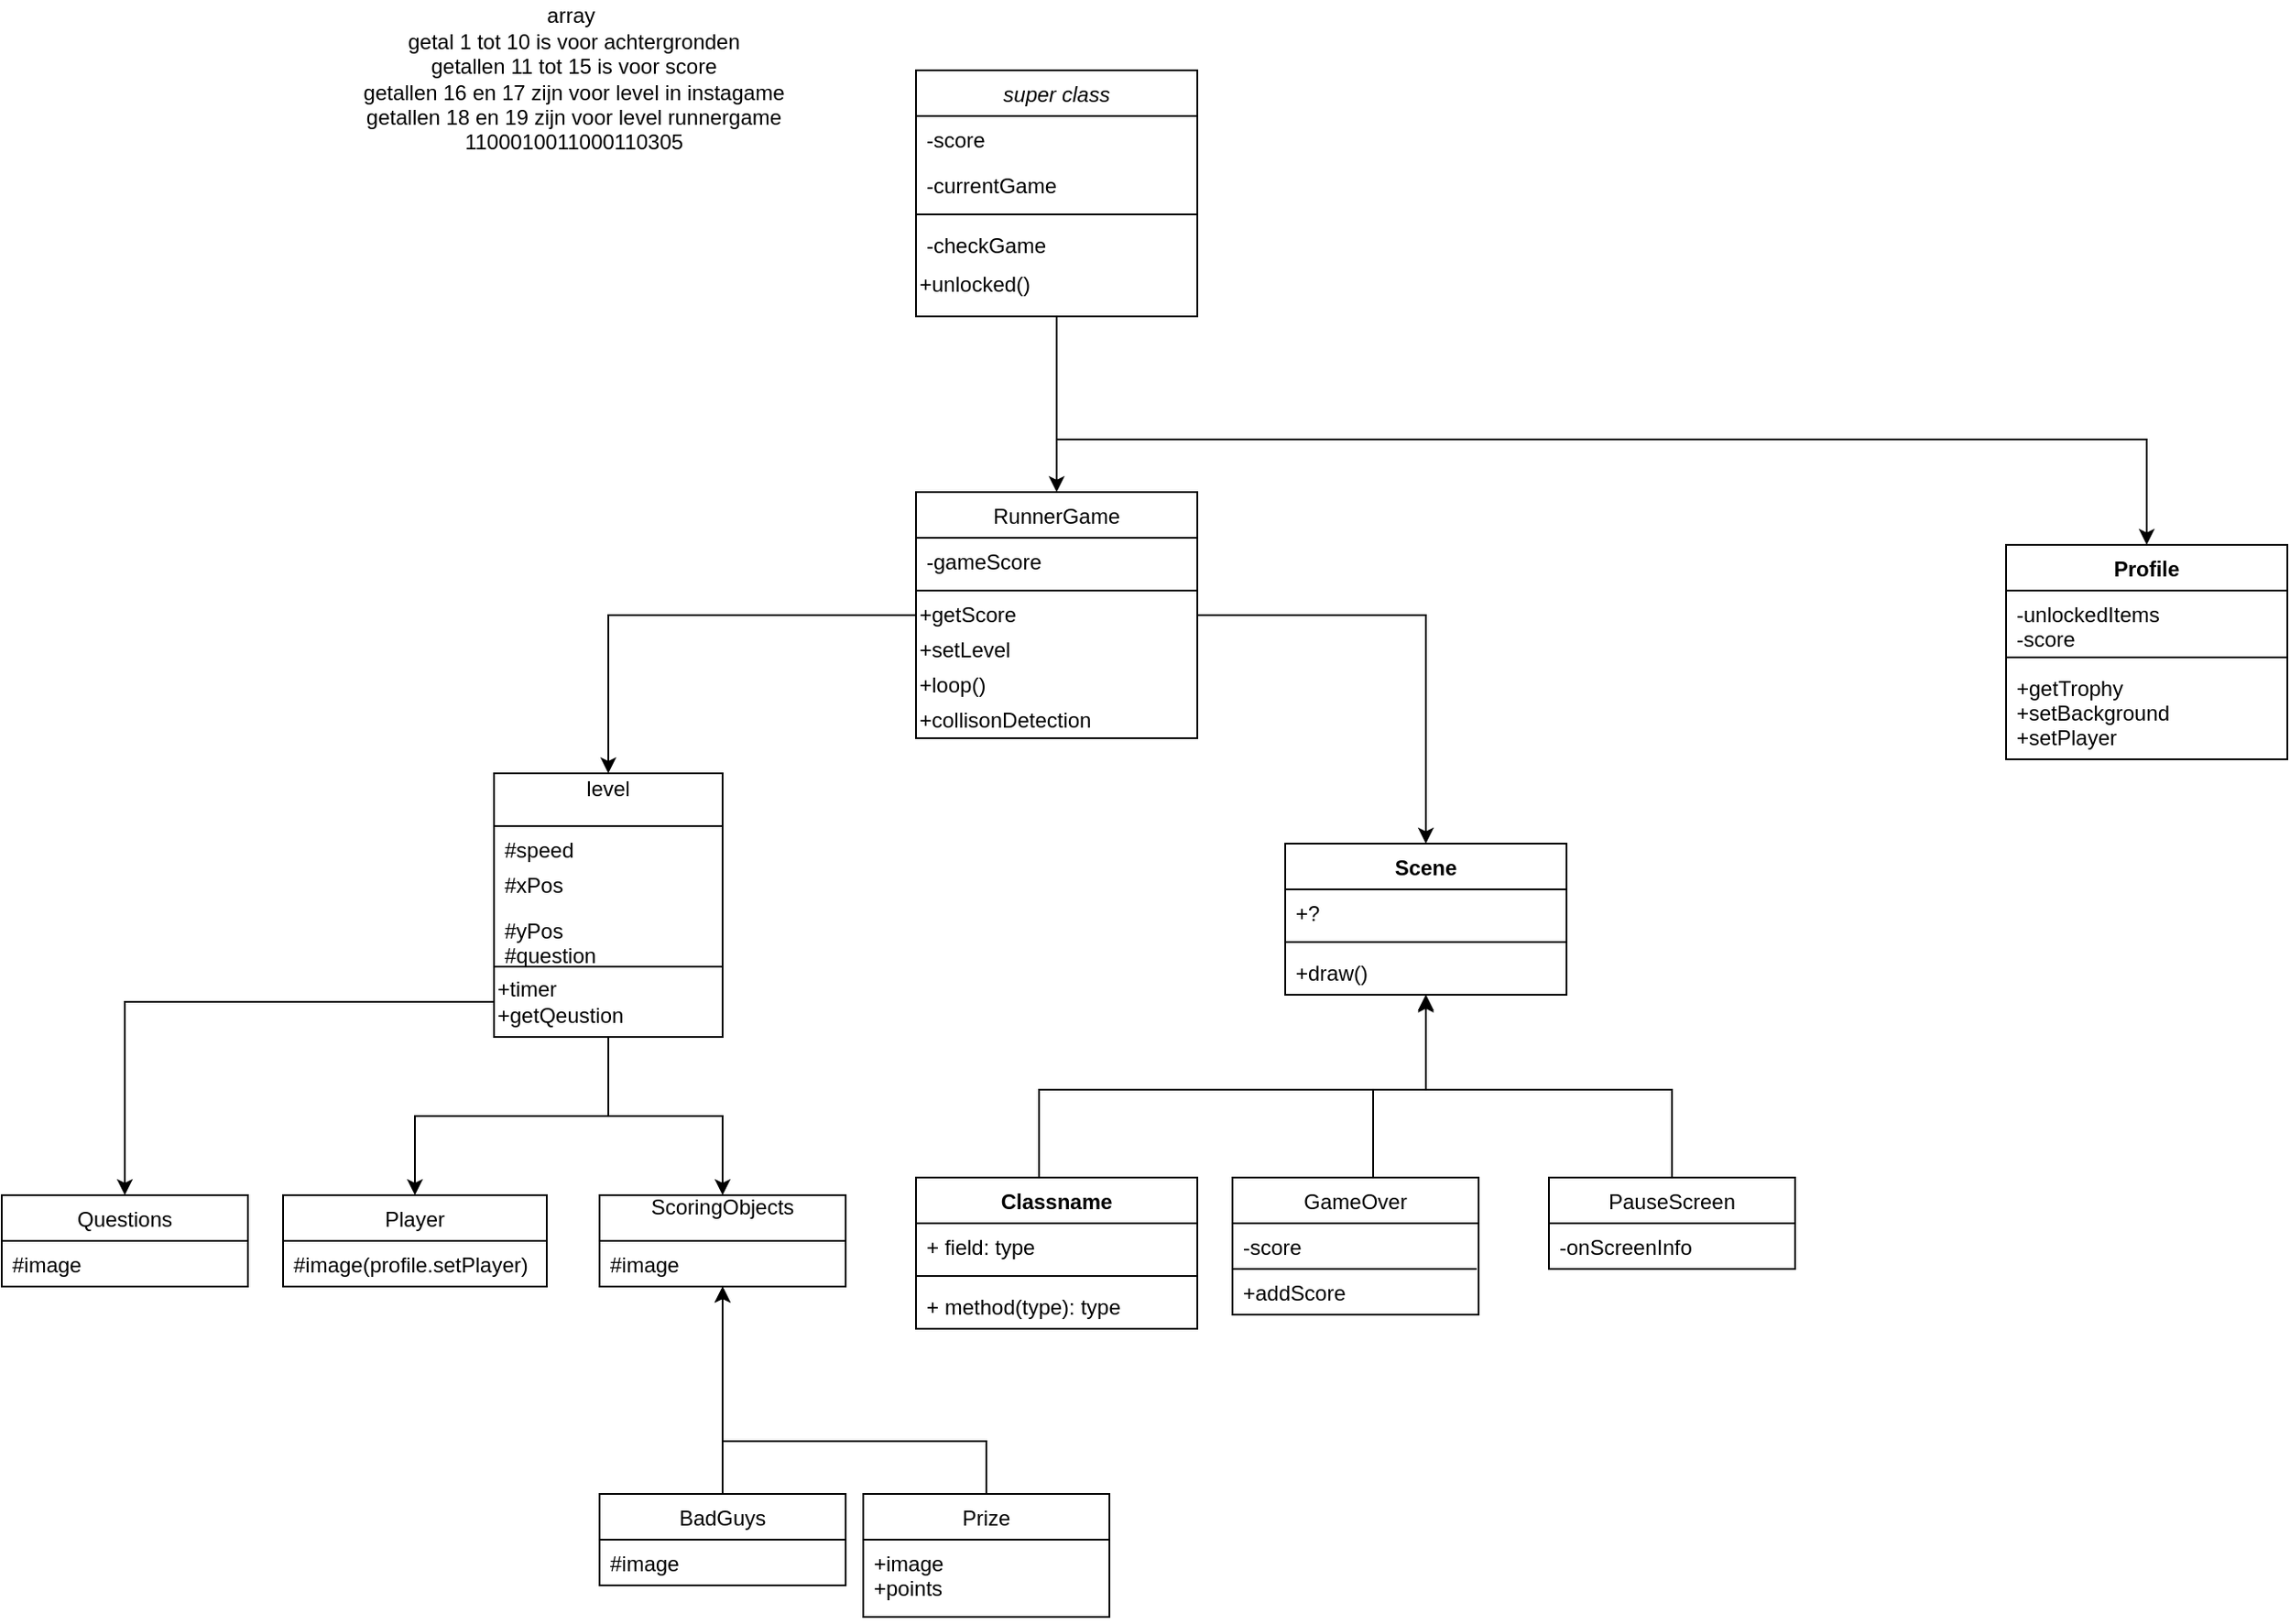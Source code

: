 <mxfile version="13.9.9" type="device"><diagram id="C5RBs43oDa-KdzZeNtuy" name="Page-1"><mxGraphModel dx="2100" dy="2117" grid="1" gridSize="10" guides="1" tooltips="1" connect="1" arrows="1" fold="1" page="1" pageScale="1" pageWidth="827" pageHeight="1169" math="0" shadow="0"><root><mxCell id="WIyWlLk6GJQsqaUBKTNV-0"/><mxCell id="WIyWlLk6GJQsqaUBKTNV-1" parent="WIyWlLk6GJQsqaUBKTNV-0"/><mxCell id="cmQwsddx_C2XrzfBOJdh-432" style="edgeStyle=orthogonalEdgeStyle;rounded=0;orthogonalLoop=1;jettySize=auto;html=1;" parent="WIyWlLk6GJQsqaUBKTNV-1" source="zkfFHV4jXpPFQw0GAbJ--0" target="cmQwsddx_C2XrzfBOJdh-428" edge="1"><mxGeometry relative="1" as="geometry"><Array as="points"><mxPoint x="250" y="20"/><mxPoint x="870" y="20"/></Array></mxGeometry></mxCell><mxCell id="woW7bSK3TskyziPOlXTt-42" style="edgeStyle=orthogonalEdgeStyle;rounded=0;orthogonalLoop=1;jettySize=auto;html=1;entryX=0.5;entryY=0;entryDx=0;entryDy=0;" parent="WIyWlLk6GJQsqaUBKTNV-1" source="zkfFHV4jXpPFQw0GAbJ--0" target="zkfFHV4jXpPFQw0GAbJ--13" edge="1"><mxGeometry relative="1" as="geometry"><Array as="points"><mxPoint x="250" y="-30"/><mxPoint x="250" y="-30"/></Array></mxGeometry></mxCell><mxCell id="zkfFHV4jXpPFQw0GAbJ--0" value="super class" style="swimlane;fontStyle=2;align=center;verticalAlign=top;childLayout=stackLayout;horizontal=1;startSize=26;horizontalStack=0;resizeParent=1;resizeLast=0;collapsible=1;marginBottom=0;rounded=0;shadow=0;strokeWidth=1;" parent="WIyWlLk6GJQsqaUBKTNV-1" vertex="1"><mxGeometry x="170" y="-190" width="160" height="140" as="geometry"><mxRectangle x="180" y="40" width="160" height="26" as="alternateBounds"/></mxGeometry></mxCell><mxCell id="zkfFHV4jXpPFQw0GAbJ--1" value="-score" style="text;align=left;verticalAlign=top;spacingLeft=4;spacingRight=4;overflow=hidden;rotatable=0;points=[[0,0.5],[1,0.5]];portConstraint=eastwest;" parent="zkfFHV4jXpPFQw0GAbJ--0" vertex="1"><mxGeometry y="26" width="160" height="26" as="geometry"/></mxCell><mxCell id="zkfFHV4jXpPFQw0GAbJ--2" value="-currentGame" style="text;align=left;verticalAlign=top;spacingLeft=4;spacingRight=4;overflow=hidden;rotatable=0;points=[[0,0.5],[1,0.5]];portConstraint=eastwest;rounded=0;shadow=0;html=0;" parent="zkfFHV4jXpPFQw0GAbJ--0" vertex="1"><mxGeometry y="52" width="160" height="26" as="geometry"/></mxCell><mxCell id="zkfFHV4jXpPFQw0GAbJ--4" value="" style="line;html=1;strokeWidth=1;align=left;verticalAlign=middle;spacingTop=-1;spacingLeft=3;spacingRight=3;rotatable=0;labelPosition=right;points=[];portConstraint=eastwest;" parent="zkfFHV4jXpPFQw0GAbJ--0" vertex="1"><mxGeometry y="78" width="160" height="8" as="geometry"/></mxCell><mxCell id="zkfFHV4jXpPFQw0GAbJ--5" value="-checkGame" style="text;align=left;verticalAlign=top;spacingLeft=4;spacingRight=4;overflow=hidden;rotatable=0;points=[[0,0.5],[1,0.5]];portConstraint=eastwest;" parent="zkfFHV4jXpPFQw0GAbJ--0" vertex="1"><mxGeometry y="86" width="160" height="26" as="geometry"/></mxCell><mxCell id="N8Upb9boHPWm8cPUTM1o-6" value="&lt;div style=&quot;&quot;&gt;&lt;span&gt;+unlocked()&lt;/span&gt;&lt;/div&gt;" style="text;html=1;strokeColor=none;fillColor=none;align=left;verticalAlign=middle;whiteSpace=wrap;rounded=0;" parent="zkfFHV4jXpPFQw0GAbJ--0" vertex="1"><mxGeometry y="112" width="160" height="20" as="geometry"/></mxCell><mxCell id="woW7bSK3TskyziPOlXTt-59" style="edgeStyle=orthogonalEdgeStyle;rounded=0;orthogonalLoop=1;jettySize=auto;html=1;entryX=0.5;entryY=0;entryDx=0;entryDy=0;" parent="WIyWlLk6GJQsqaUBKTNV-1" source="zkfFHV4jXpPFQw0GAbJ--13" target="cmQwsddx_C2XrzfBOJdh-424" edge="1"><mxGeometry relative="1" as="geometry"/></mxCell><mxCell id="rzgXVc5OYbUbA2qKZ6S_-12" style="edgeStyle=orthogonalEdgeStyle;rounded=0;orthogonalLoop=1;jettySize=auto;html=1;" edge="1" parent="WIyWlLk6GJQsqaUBKTNV-1" source="zkfFHV4jXpPFQw0GAbJ--13" target="woW7bSK3TskyziPOlXTt-25"><mxGeometry relative="1" as="geometry"/></mxCell><mxCell id="zkfFHV4jXpPFQw0GAbJ--13" value="RunnerGame" style="swimlane;fontStyle=0;align=center;verticalAlign=top;childLayout=stackLayout;horizontal=1;startSize=26;horizontalStack=0;resizeParent=1;resizeLast=0;collapsible=1;marginBottom=0;rounded=0;shadow=0;strokeWidth=1;" parent="WIyWlLk6GJQsqaUBKTNV-1" vertex="1"><mxGeometry x="170" y="50" width="160" height="140" as="geometry"><mxRectangle x="340" y="380" width="170" height="26" as="alternateBounds"/></mxGeometry></mxCell><mxCell id="zkfFHV4jXpPFQw0GAbJ--14" value="-gameScore" style="text;align=left;verticalAlign=top;spacingLeft=4;spacingRight=4;overflow=hidden;rotatable=0;points=[[0,0.5],[1,0.5]];portConstraint=eastwest;" parent="zkfFHV4jXpPFQw0GAbJ--13" vertex="1"><mxGeometry y="26" width="160" height="26" as="geometry"/></mxCell><mxCell id="zkfFHV4jXpPFQw0GAbJ--15" value="" style="line;html=1;strokeWidth=1;align=left;verticalAlign=middle;spacingTop=-1;spacingLeft=3;spacingRight=3;rotatable=0;labelPosition=right;points=[];portConstraint=eastwest;" parent="zkfFHV4jXpPFQw0GAbJ--13" vertex="1"><mxGeometry y="52" width="160" height="8" as="geometry"/></mxCell><mxCell id="woW7bSK3TskyziPOlXTt-0" value="+getScore" style="text;html=1;align=left;verticalAlign=middle;resizable=0;points=[];autosize=1;" parent="zkfFHV4jXpPFQw0GAbJ--13" vertex="1"><mxGeometry y="60" width="160" height="20" as="geometry"/></mxCell><mxCell id="woW7bSK3TskyziPOlXTt-1" value="+setLevel" style="text;html=1;align=left;verticalAlign=middle;resizable=0;points=[];autosize=1;" parent="zkfFHV4jXpPFQw0GAbJ--13" vertex="1"><mxGeometry y="80" width="160" height="20" as="geometry"/></mxCell><mxCell id="woW7bSK3TskyziPOlXTt-65" value="+loop()" style="text;html=1;align=left;verticalAlign=middle;resizable=0;points=[];autosize=1;" parent="zkfFHV4jXpPFQw0GAbJ--13" vertex="1"><mxGeometry y="100" width="160" height="20" as="geometry"/></mxCell><mxCell id="woW7bSK3TskyziPOlXTt-66" value="+collisonDetection" style="text;html=1;align=left;verticalAlign=middle;resizable=0;points=[];autosize=1;" parent="zkfFHV4jXpPFQw0GAbJ--13" vertex="1"><mxGeometry y="120" width="160" height="20" as="geometry"/></mxCell><mxCell id="cmQwsddx_C2XrzfBOJdh-424" value="Scene" style="swimlane;fontStyle=1;align=center;verticalAlign=top;childLayout=stackLayout;horizontal=1;startSize=26;horizontalStack=0;resizeParent=1;resizeParentMax=0;resizeLast=0;collapsible=1;marginBottom=0;" parent="WIyWlLk6GJQsqaUBKTNV-1" vertex="1"><mxGeometry x="380" y="250" width="160" height="86" as="geometry"/></mxCell><mxCell id="cmQwsddx_C2XrzfBOJdh-425" value="+?" style="text;strokeColor=none;fillColor=none;align=left;verticalAlign=top;spacingLeft=4;spacingRight=4;overflow=hidden;rotatable=0;points=[[0,0.5],[1,0.5]];portConstraint=eastwest;" parent="cmQwsddx_C2XrzfBOJdh-424" vertex="1"><mxGeometry y="26" width="160" height="26" as="geometry"/></mxCell><mxCell id="cmQwsddx_C2XrzfBOJdh-426" value="" style="line;strokeWidth=1;fillColor=none;align=left;verticalAlign=middle;spacingTop=-1;spacingLeft=3;spacingRight=3;rotatable=0;labelPosition=right;points=[];portConstraint=eastwest;" parent="cmQwsddx_C2XrzfBOJdh-424" vertex="1"><mxGeometry y="52" width="160" height="8" as="geometry"/></mxCell><mxCell id="cmQwsddx_C2XrzfBOJdh-427" value="+draw()" style="text;strokeColor=none;fillColor=none;align=left;verticalAlign=top;spacingLeft=4;spacingRight=4;overflow=hidden;rotatable=0;points=[[0,0.5],[1,0.5]];portConstraint=eastwest;" parent="cmQwsddx_C2XrzfBOJdh-424" vertex="1"><mxGeometry y="60" width="160" height="26" as="geometry"/></mxCell><mxCell id="cmQwsddx_C2XrzfBOJdh-428" value="Profile" style="swimlane;fontStyle=1;align=center;verticalAlign=top;childLayout=stackLayout;horizontal=1;startSize=26;horizontalStack=0;resizeParent=1;resizeParentMax=0;resizeLast=0;collapsible=1;marginBottom=0;" parent="WIyWlLk6GJQsqaUBKTNV-1" vertex="1"><mxGeometry x="790" y="80" width="160" height="122" as="geometry"/></mxCell><mxCell id="cmQwsddx_C2XrzfBOJdh-429" value="-unlockedItems&#10;-score" style="text;strokeColor=none;fillColor=none;align=left;verticalAlign=top;spacingLeft=4;spacingRight=4;overflow=hidden;rotatable=0;points=[[0,0.5],[1,0.5]];portConstraint=eastwest;" parent="cmQwsddx_C2XrzfBOJdh-428" vertex="1"><mxGeometry y="26" width="160" height="34" as="geometry"/></mxCell><mxCell id="cmQwsddx_C2XrzfBOJdh-430" value="" style="line;strokeWidth=1;fillColor=none;align=left;verticalAlign=middle;spacingTop=-1;spacingLeft=3;spacingRight=3;rotatable=0;labelPosition=right;points=[];portConstraint=eastwest;" parent="cmQwsddx_C2XrzfBOJdh-428" vertex="1"><mxGeometry y="60" width="160" height="8" as="geometry"/></mxCell><mxCell id="cmQwsddx_C2XrzfBOJdh-431" value="+getTrophy&#10;+setBackground&#10;+setPlayer" style="text;strokeColor=none;fillColor=none;align=left;verticalAlign=top;spacingLeft=4;spacingRight=4;overflow=hidden;rotatable=0;points=[[0,0.5],[1,0.5]];portConstraint=eastwest;" parent="cmQwsddx_C2XrzfBOJdh-428" vertex="1"><mxGeometry y="68" width="160" height="54" as="geometry"/></mxCell><mxCell id="cmQwsddx_C2XrzfBOJdh-437" value="Player" style="swimlane;fontStyle=0;childLayout=stackLayout;horizontal=1;startSize=26;fillColor=none;horizontalStack=0;resizeParent=1;resizeParentMax=0;resizeLast=0;collapsible=1;marginBottom=0;" parent="WIyWlLk6GJQsqaUBKTNV-1" vertex="1"><mxGeometry x="-190" y="450" width="150" height="52" as="geometry"/></mxCell><mxCell id="cmQwsddx_C2XrzfBOJdh-438" value="#image(profile.setPlayer)" style="text;strokeColor=none;fillColor=none;align=left;verticalAlign=top;spacingLeft=4;spacingRight=4;overflow=hidden;rotatable=0;points=[[0,0.5],[1,0.5]];portConstraint=eastwest;" parent="cmQwsddx_C2XrzfBOJdh-437" vertex="1"><mxGeometry y="26" width="150" height="26" as="geometry"/></mxCell><mxCell id="cmQwsddx_C2XrzfBOJdh-441" value="ScoringObjects&#10;" style="swimlane;fontStyle=0;childLayout=stackLayout;horizontal=1;startSize=26;fillColor=none;horizontalStack=0;resizeParent=1;resizeParentMax=0;resizeLast=0;collapsible=1;marginBottom=0;" parent="WIyWlLk6GJQsqaUBKTNV-1" vertex="1"><mxGeometry x="-10" y="450" width="140" height="52" as="geometry"/></mxCell><mxCell id="cmQwsddx_C2XrzfBOJdh-442" value="#image" style="text;strokeColor=none;fillColor=none;align=left;verticalAlign=top;spacingLeft=4;spacingRight=4;overflow=hidden;rotatable=0;points=[[0,0.5],[1,0.5]];portConstraint=eastwest;" parent="cmQwsddx_C2XrzfBOJdh-441" vertex="1"><mxGeometry y="26" width="140" height="26" as="geometry"/></mxCell><mxCell id="cmQwsddx_C2XrzfBOJdh-445" value="Questions" style="swimlane;fontStyle=0;childLayout=stackLayout;horizontal=1;startSize=26;fillColor=none;horizontalStack=0;resizeParent=1;resizeParentMax=0;resizeLast=0;collapsible=1;marginBottom=0;" parent="WIyWlLk6GJQsqaUBKTNV-1" vertex="1"><mxGeometry x="-350" y="450" width="140" height="52" as="geometry"/></mxCell><mxCell id="cmQwsddx_C2XrzfBOJdh-446" value="#image" style="text;strokeColor=none;fillColor=none;align=left;verticalAlign=top;spacingLeft=4;spacingRight=4;overflow=hidden;rotatable=0;points=[[0,0.5],[1,0.5]];portConstraint=eastwest;" parent="cmQwsddx_C2XrzfBOJdh-445" vertex="1"><mxGeometry y="26" width="140" height="26" as="geometry"/></mxCell><mxCell id="cmQwsddx_C2XrzfBOJdh-463" style="edgeStyle=orthogonalEdgeStyle;rounded=0;orthogonalLoop=1;jettySize=auto;html=1;" parent="WIyWlLk6GJQsqaUBKTNV-1" source="cmQwsddx_C2XrzfBOJdh-449" target="cmQwsddx_C2XrzfBOJdh-441" edge="1"><mxGeometry relative="1" as="geometry"/></mxCell><mxCell id="cmQwsddx_C2XrzfBOJdh-449" value="BadGuys" style="swimlane;fontStyle=0;childLayout=stackLayout;horizontal=1;startSize=26;fillColor=none;horizontalStack=0;resizeParent=1;resizeParentMax=0;resizeLast=0;collapsible=1;marginBottom=0;" parent="WIyWlLk6GJQsqaUBKTNV-1" vertex="1"><mxGeometry x="-10" y="620" width="140" height="52" as="geometry"/></mxCell><mxCell id="cmQwsddx_C2XrzfBOJdh-450" value="#image" style="text;strokeColor=none;fillColor=none;align=left;verticalAlign=top;spacingLeft=4;spacingRight=4;overflow=hidden;rotatable=0;points=[[0,0.5],[1,0.5]];portConstraint=eastwest;" parent="cmQwsddx_C2XrzfBOJdh-449" vertex="1"><mxGeometry y="26" width="140" height="26" as="geometry"/></mxCell><mxCell id="cmQwsddx_C2XrzfBOJdh-464" style="edgeStyle=orthogonalEdgeStyle;rounded=0;orthogonalLoop=1;jettySize=auto;html=1;" parent="WIyWlLk6GJQsqaUBKTNV-1" target="cmQwsddx_C2XrzfBOJdh-441" edge="1"><mxGeometry relative="1" as="geometry"><Array as="points"><mxPoint x="210" y="590"/><mxPoint x="60" y="590"/></Array><mxPoint x="210" y="620" as="sourcePoint"/></mxGeometry></mxCell><mxCell id="cmQwsddx_C2XrzfBOJdh-453" value="Prize" style="swimlane;fontStyle=0;childLayout=stackLayout;horizontal=1;startSize=26;fillColor=none;horizontalStack=0;resizeParent=1;resizeParentMax=0;resizeLast=0;collapsible=1;marginBottom=0;" parent="WIyWlLk6GJQsqaUBKTNV-1" vertex="1"><mxGeometry x="140" y="620" width="140" height="70" as="geometry"/></mxCell><mxCell id="cmQwsddx_C2XrzfBOJdh-454" value="+image&#10;+points&#10;" style="text;strokeColor=none;fillColor=none;align=left;verticalAlign=top;spacingLeft=4;spacingRight=4;overflow=hidden;rotatable=0;points=[[0,0.5],[1,0.5]];portConstraint=eastwest;" parent="cmQwsddx_C2XrzfBOJdh-453" vertex="1"><mxGeometry y="26" width="140" height="44" as="geometry"/></mxCell><mxCell id="woW7bSK3TskyziPOlXTt-31" style="edgeStyle=orthogonalEdgeStyle;rounded=0;orthogonalLoop=1;jettySize=auto;html=1;entryX=0.5;entryY=0;entryDx=0;entryDy=0;" parent="WIyWlLk6GJQsqaUBKTNV-1" source="woW7bSK3TskyziPOlXTt-25" target="cmQwsddx_C2XrzfBOJdh-441" edge="1"><mxGeometry relative="1" as="geometry"/></mxCell><mxCell id="rzgXVc5OYbUbA2qKZ6S_-10" style="edgeStyle=orthogonalEdgeStyle;rounded=0;orthogonalLoop=1;jettySize=auto;html=1;" edge="1" parent="WIyWlLk6GJQsqaUBKTNV-1" source="woW7bSK3TskyziPOlXTt-25" target="cmQwsddx_C2XrzfBOJdh-437"><mxGeometry relative="1" as="geometry"/></mxCell><mxCell id="woW7bSK3TskyziPOlXTt-25" value="level&#10;" style="swimlane;fontStyle=0;childLayout=stackLayout;horizontal=1;startSize=30;fillColor=none;horizontalStack=0;resizeParent=1;resizeParentMax=0;resizeLast=0;collapsible=1;marginBottom=0;" parent="WIyWlLk6GJQsqaUBKTNV-1" vertex="1"><mxGeometry x="-70" y="210" width="130" height="150" as="geometry"/></mxCell><mxCell id="woW7bSK3TskyziPOlXTt-26" value="#speed" style="text;strokeColor=none;fillColor=none;align=left;verticalAlign=top;spacingLeft=4;spacingRight=4;overflow=hidden;rotatable=0;points=[[0,0.5],[1,0.5]];portConstraint=eastwest;" parent="woW7bSK3TskyziPOlXTt-25" vertex="1"><mxGeometry y="30" width="130" height="20" as="geometry"/></mxCell><mxCell id="woW7bSK3TskyziPOlXTt-27" value="#xPos" style="text;strokeColor=none;fillColor=none;align=left;verticalAlign=top;spacingLeft=4;spacingRight=4;overflow=hidden;rotatable=0;points=[[0,0.5],[1,0.5]];portConstraint=eastwest;" parent="woW7bSK3TskyziPOlXTt-25" vertex="1"><mxGeometry y="50" width="130" height="26" as="geometry"/></mxCell><mxCell id="woW7bSK3TskyziPOlXTt-28" value="#yPos&#10;#question" style="text;strokeColor=none;fillColor=none;align=left;verticalAlign=top;spacingLeft=4;spacingRight=4;overflow=hidden;rotatable=0;points=[[0,0.5],[1,0.5]];portConstraint=eastwest;" parent="woW7bSK3TskyziPOlXTt-25" vertex="1"><mxGeometry y="76" width="130" height="34" as="geometry"/></mxCell><mxCell id="N8Upb9boHPWm8cPUTM1o-4" value="+timer&lt;br&gt;+getQeustion" style="text;html=1;fillColor=none;align=left;verticalAlign=middle;whiteSpace=wrap;rounded=0;strokeColor=#000000;" parent="woW7bSK3TskyziPOlXTt-25" vertex="1"><mxGeometry y="110" width="130" height="40" as="geometry"/></mxCell><mxCell id="rzgXVc5OYbUbA2qKZ6S_-6" style="edgeStyle=orthogonalEdgeStyle;rounded=0;orthogonalLoop=1;jettySize=auto;html=1;entryX=0.5;entryY=1.038;entryDx=0;entryDy=0;entryPerimeter=0;" edge="1" parent="WIyWlLk6GJQsqaUBKTNV-1" source="woW7bSK3TskyziPOlXTt-32" target="cmQwsddx_C2XrzfBOJdh-427"><mxGeometry relative="1" as="geometry"><Array as="points"><mxPoint x="430" y="390"/><mxPoint x="460" y="390"/></Array></mxGeometry></mxCell><mxCell id="woW7bSK3TskyziPOlXTt-32" value="GameOver" style="swimlane;fontStyle=0;childLayout=stackLayout;horizontal=1;startSize=26;fillColor=none;horizontalStack=0;resizeParent=1;resizeParentMax=0;resizeLast=0;collapsible=1;marginBottom=0;" parent="WIyWlLk6GJQsqaUBKTNV-1" vertex="1"><mxGeometry x="350" y="440" width="140" height="78" as="geometry"/></mxCell><mxCell id="woW7bSK3TskyziPOlXTt-33" value="-score" style="text;strokeColor=none;fillColor=none;align=left;verticalAlign=top;spacingLeft=4;spacingRight=4;overflow=hidden;rotatable=0;points=[[0,0.5],[1,0.5]];portConstraint=eastwest;" parent="woW7bSK3TskyziPOlXTt-32" vertex="1"><mxGeometry y="26" width="140" height="26" as="geometry"/></mxCell><mxCell id="N8Upb9boHPWm8cPUTM1o-2" value="" style="endArrow=none;html=1;entryX=0.993;entryY=0;entryDx=0;entryDy=0;entryPerimeter=0;" parent="woW7bSK3TskyziPOlXTt-32" edge="1"><mxGeometry width="50" height="50" relative="1" as="geometry"><mxPoint y="52" as="sourcePoint"/><mxPoint x="139.02" y="52" as="targetPoint"/></mxGeometry></mxCell><mxCell id="woW7bSK3TskyziPOlXTt-35" value="+addScore" style="text;strokeColor=none;fillColor=none;align=left;verticalAlign=top;spacingLeft=4;spacingRight=4;overflow=hidden;rotatable=0;points=[[0,0.5],[1,0.5]];portConstraint=eastwest;" parent="woW7bSK3TskyziPOlXTt-32" vertex="1"><mxGeometry y="52" width="140" height="26" as="geometry"/></mxCell><mxCell id="rzgXVc5OYbUbA2qKZ6S_-8" style="edgeStyle=orthogonalEdgeStyle;rounded=0;orthogonalLoop=1;jettySize=auto;html=1;" edge="1" parent="WIyWlLk6GJQsqaUBKTNV-1" source="woW7bSK3TskyziPOlXTt-53" target="cmQwsddx_C2XrzfBOJdh-424"><mxGeometry relative="1" as="geometry"><Array as="points"><mxPoint x="600" y="390"/><mxPoint x="460" y="390"/></Array></mxGeometry></mxCell><mxCell id="woW7bSK3TskyziPOlXTt-53" value="PauseScreen" style="swimlane;fontStyle=0;childLayout=stackLayout;horizontal=1;startSize=26;fillColor=none;horizontalStack=0;resizeParent=1;resizeParentMax=0;resizeLast=0;collapsible=1;marginBottom=0;" parent="WIyWlLk6GJQsqaUBKTNV-1" vertex="1"><mxGeometry x="530" y="440" width="140" height="52" as="geometry"/></mxCell><mxCell id="woW7bSK3TskyziPOlXTt-54" value="-onScreenInfo" style="text;strokeColor=none;fillColor=none;align=left;verticalAlign=top;spacingLeft=4;spacingRight=4;overflow=hidden;rotatable=0;points=[[0,0.5],[1,0.5]];portConstraint=eastwest;" parent="woW7bSK3TskyziPOlXTt-53" vertex="1"><mxGeometry y="26" width="140" height="26" as="geometry"/></mxCell><mxCell id="woW7bSK3TskyziPOlXTt-64" value="array&amp;nbsp;&lt;br&gt;getal 1 tot 10 is voor achtergronden&lt;br&gt;getallen 11 tot 15 is voor score&lt;br&gt;getallen 16 en 17 zijn voor level in instagame&lt;br&gt;getallen 18 en 19 zijn voor level runnergame&lt;br&gt;1100010011000110305" style="text;html=1;align=center;verticalAlign=middle;resizable=0;points=[];autosize=1;" parent="WIyWlLk6GJQsqaUBKTNV-1" vertex="1"><mxGeometry x="-150" y="-230" width="250" height="90" as="geometry"/></mxCell><mxCell id="rzgXVc5OYbUbA2qKZ6S_-9" style="edgeStyle=orthogonalEdgeStyle;rounded=0;orthogonalLoop=1;jettySize=auto;html=1;" edge="1" parent="WIyWlLk6GJQsqaUBKTNV-1" source="rzgXVc5OYbUbA2qKZ6S_-1" target="cmQwsddx_C2XrzfBOJdh-424"><mxGeometry relative="1" as="geometry"><Array as="points"><mxPoint x="240" y="390"/><mxPoint x="460" y="390"/></Array></mxGeometry></mxCell><mxCell id="rzgXVc5OYbUbA2qKZ6S_-1" value="Classname" style="swimlane;fontStyle=1;align=center;verticalAlign=top;childLayout=stackLayout;horizontal=1;startSize=26;horizontalStack=0;resizeParent=1;resizeParentMax=0;resizeLast=0;collapsible=1;marginBottom=0;" vertex="1" parent="WIyWlLk6GJQsqaUBKTNV-1"><mxGeometry x="170" y="440" width="160" height="86" as="geometry"/></mxCell><mxCell id="rzgXVc5OYbUbA2qKZ6S_-2" value="+ field: type" style="text;strokeColor=none;fillColor=none;align=left;verticalAlign=top;spacingLeft=4;spacingRight=4;overflow=hidden;rotatable=0;points=[[0,0.5],[1,0.5]];portConstraint=eastwest;" vertex="1" parent="rzgXVc5OYbUbA2qKZ6S_-1"><mxGeometry y="26" width="160" height="26" as="geometry"/></mxCell><mxCell id="rzgXVc5OYbUbA2qKZ6S_-3" value="" style="line;strokeWidth=1;fillColor=none;align=left;verticalAlign=middle;spacingTop=-1;spacingLeft=3;spacingRight=3;rotatable=0;labelPosition=right;points=[];portConstraint=eastwest;" vertex="1" parent="rzgXVc5OYbUbA2qKZ6S_-1"><mxGeometry y="52" width="160" height="8" as="geometry"/></mxCell><mxCell id="rzgXVc5OYbUbA2qKZ6S_-4" value="+ method(type): type" style="text;strokeColor=none;fillColor=none;align=left;verticalAlign=top;spacingLeft=4;spacingRight=4;overflow=hidden;rotatable=0;points=[[0,0.5],[1,0.5]];portConstraint=eastwest;" vertex="1" parent="rzgXVc5OYbUbA2qKZ6S_-1"><mxGeometry y="60" width="160" height="26" as="geometry"/></mxCell><mxCell id="rzgXVc5OYbUbA2qKZ6S_-11" style="edgeStyle=orthogonalEdgeStyle;rounded=0;orthogonalLoop=1;jettySize=auto;html=1;entryX=0.5;entryY=0;entryDx=0;entryDy=0;" edge="1" parent="WIyWlLk6GJQsqaUBKTNV-1" source="N8Upb9boHPWm8cPUTM1o-4" target="cmQwsddx_C2XrzfBOJdh-445"><mxGeometry relative="1" as="geometry"/></mxCell></root></mxGraphModel></diagram></mxfile>